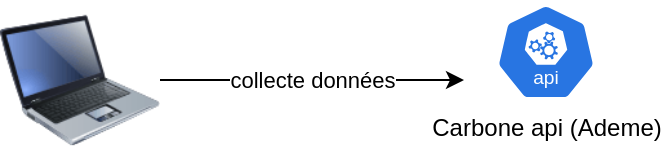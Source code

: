 <mxfile>
    <diagram id="ET-3lOS7gGFzCZ_UgyNI" name="Page-1">
        <mxGraphModel dx="490" dy="195" grid="1" gridSize="10" guides="1" tooltips="1" connect="1" arrows="1" fold="1" page="1" pageScale="1" pageWidth="850" pageHeight="1100" math="0" shadow="0">
            <root>
                <mxCell id="0"/>
                <mxCell id="1" parent="0"/>
                <mxCell id="2" value="Carbone api (Ademe)" style="aspect=fixed;sketch=0;html=1;dashed=0;whitespace=wrap;verticalLabelPosition=bottom;verticalAlign=top;fillColor=#2875E2;strokeColor=#ffffff;points=[[0.005,0.63,0],[0.1,0.2,0],[0.9,0.2,0],[0.5,0,0],[0.995,0.63,0],[0.72,0.99,0],[0.5,1,0],[0.28,0.99,0]];shape=mxgraph.kubernetes.icon2;kubernetesLabel=1;prIcon=api" vertex="1" parent="1">
                    <mxGeometry x="276" y="80" width="50" height="48" as="geometry"/>
                </mxCell>
                <mxCell id="4" value="collecte données" style="edgeStyle=none;html=1;" edge="1" parent="1" source="3">
                    <mxGeometry relative="1" as="geometry">
                        <mxPoint x="260" y="118" as="targetPoint"/>
                    </mxGeometry>
                </mxCell>
                <mxCell id="3" value="" style="image;html=1;image=img/lib/clip_art/computers/Laptop_128x128.png" vertex="1" parent="1">
                    <mxGeometry x="28" y="78" width="80" height="80" as="geometry"/>
                </mxCell>
            </root>
        </mxGraphModel>
    </diagram>
</mxfile>